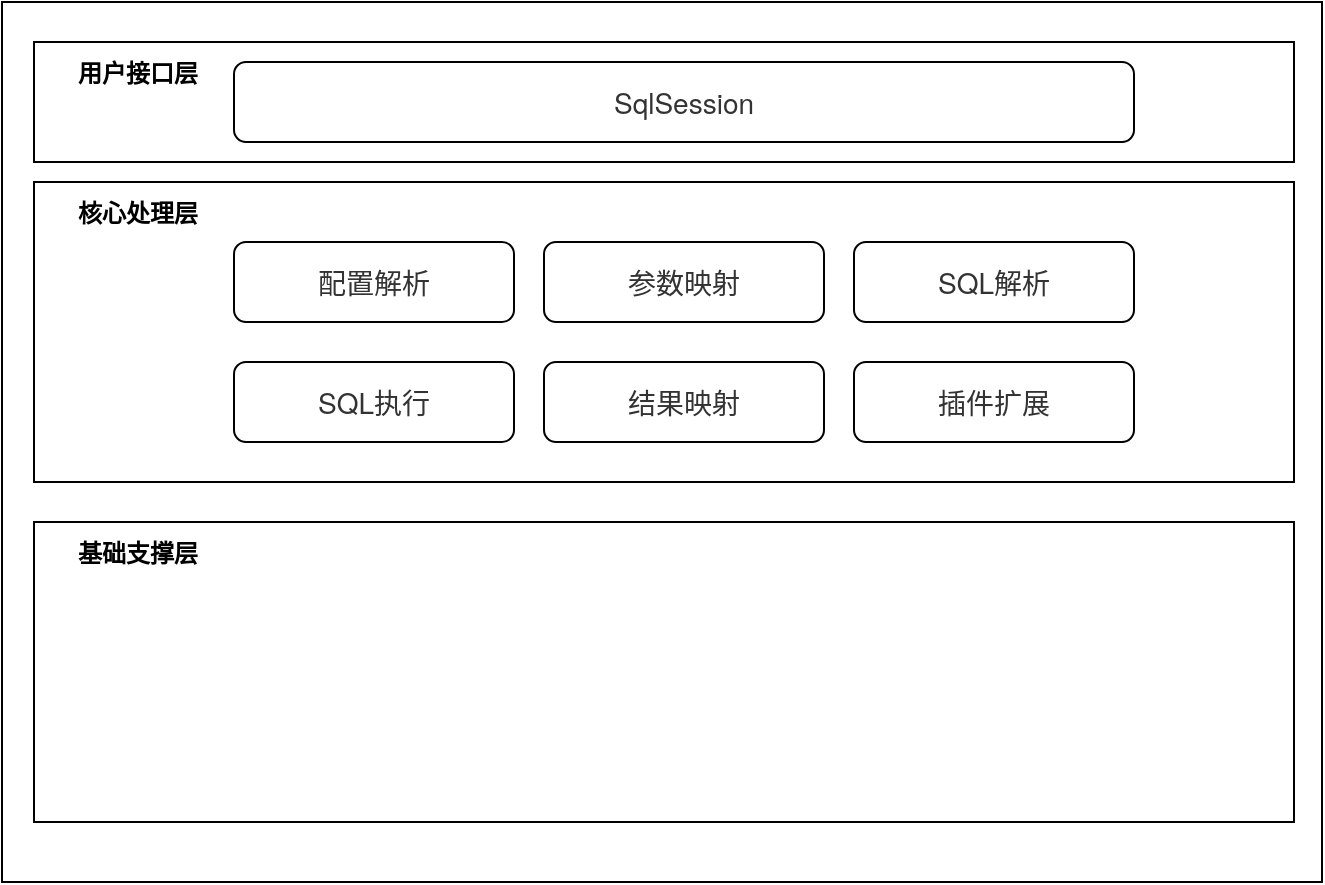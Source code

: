 <mxfile version="20.8.3" type="github">
  <diagram id="Tn6fpoUmPcBdTQ85UgXI" name="第 1 页">
    <mxGraphModel dx="863" dy="584" grid="1" gridSize="10" guides="1" tooltips="1" connect="1" arrows="1" fold="1" page="1" pageScale="1" pageWidth="827" pageHeight="1169" math="0" shadow="0">
      <root>
        <mxCell id="0" />
        <mxCell id="1" parent="0" />
        <mxCell id="XN8lYKCXLgav-Pu1inPw-1" value="" style="rounded=0;whiteSpace=wrap;html=1;" vertex="1" parent="1">
          <mxGeometry x="84" y="70" width="660" height="440" as="geometry" />
        </mxCell>
        <mxCell id="XN8lYKCXLgav-Pu1inPw-4" value="用户接口层" style="rounded=0;whiteSpace=wrap;html=1;align=left;verticalAlign=top;fontStyle=1;spacingTop=2;spacingLeft=20;" vertex="1" parent="1">
          <mxGeometry x="100" y="90" width="630" height="60" as="geometry" />
        </mxCell>
        <mxCell id="XN8lYKCXLgav-Pu1inPw-5" value="核心处理层" style="rounded=0;whiteSpace=wrap;html=1;align=left;verticalAlign=top;fontStyle=1;spacingTop=2;spacingLeft=20;" vertex="1" parent="1">
          <mxGeometry x="100" y="160" width="630" height="150" as="geometry" />
        </mxCell>
        <mxCell id="XN8lYKCXLgav-Pu1inPw-6" value="基础支撑层" style="rounded=0;whiteSpace=wrap;html=1;align=left;verticalAlign=top;fontStyle=1;spacingTop=2;spacingLeft=20;" vertex="1" parent="1">
          <mxGeometry x="100" y="330" width="630" height="150" as="geometry" />
        </mxCell>
        <mxCell id="XN8lYKCXLgav-Pu1inPw-7" value="&lt;span style=&quot;color: rgb(51, 51, 51); font-family: &amp;quot;Helvetica Neue&amp;quot;, Helvetica, Arial, sans-serif; font-size: 14px; text-align: start; background-color: rgb(255, 255, 255);&quot;&gt;SqlSession&lt;/span&gt;" style="rounded=1;whiteSpace=wrap;html=1;" vertex="1" parent="1">
          <mxGeometry x="200" y="100" width="450" height="40" as="geometry" />
        </mxCell>
        <mxCell id="XN8lYKCXLgav-Pu1inPw-8" value="&lt;span style=&quot;color: rgb(51, 51, 51); font-family: &amp;quot;Helvetica Neue&amp;quot;, Helvetica, Arial, sans-serif; font-size: 14px; text-align: start; background-color: rgb(255, 255, 255);&quot;&gt;配置解析&lt;/span&gt;" style="rounded=1;whiteSpace=wrap;html=1;flipH=0;flipV=1;" vertex="1" parent="1">
          <mxGeometry x="200" y="190" width="140" height="40" as="geometry" />
        </mxCell>
        <mxCell id="XN8lYKCXLgav-Pu1inPw-9" value="&lt;span style=&quot;color: rgb(51, 51, 51); font-family: &amp;quot;Helvetica Neue&amp;quot;, Helvetica, Arial, sans-serif; font-size: 14px; text-align: start; background-color: rgb(255, 255, 255);&quot;&gt;SQL执行&lt;/span&gt;" style="rounded=1;whiteSpace=wrap;html=1;flipH=0;flipV=1;" vertex="1" parent="1">
          <mxGeometry x="200" y="250" width="140" height="40" as="geometry" />
        </mxCell>
        <mxCell id="XN8lYKCXLgav-Pu1inPw-10" value="&lt;span style=&quot;color: rgb(51, 51, 51); font-family: &amp;quot;Helvetica Neue&amp;quot;, Helvetica, Arial, sans-serif; font-size: 14px; text-align: start; background-color: rgb(255, 255, 255);&quot;&gt;参数映射&lt;/span&gt;" style="rounded=1;whiteSpace=wrap;html=1;flipH=0;flipV=1;" vertex="1" parent="1">
          <mxGeometry x="355" y="190" width="140" height="40" as="geometry" />
        </mxCell>
        <mxCell id="XN8lYKCXLgav-Pu1inPw-11" value="&lt;span style=&quot;color: rgb(51, 51, 51); font-family: &amp;quot;Helvetica Neue&amp;quot;, Helvetica, Arial, sans-serif; font-size: 14px; text-align: start; background-color: rgb(255, 255, 255);&quot;&gt;SQL解析&lt;/span&gt;" style="rounded=1;whiteSpace=wrap;html=1;flipH=0;flipV=1;" vertex="1" parent="1">
          <mxGeometry x="510" y="190" width="140" height="40" as="geometry" />
        </mxCell>
        <mxCell id="XN8lYKCXLgav-Pu1inPw-12" value="&lt;div style=&quot;text-align: start;&quot;&gt;&lt;font face=&quot;Helvetica Neue, Helvetica, Arial, sans-serif&quot; color=&quot;#333333&quot;&gt;&lt;span style=&quot;font-size: 14px; background-color: rgb(255, 255, 255);&quot;&gt;结果映射&lt;/span&gt;&lt;/font&gt;&lt;/div&gt;" style="rounded=1;whiteSpace=wrap;html=1;flipH=0;flipV=1;" vertex="1" parent="1">
          <mxGeometry x="355" y="250" width="140" height="40" as="geometry" />
        </mxCell>
        <mxCell id="XN8lYKCXLgav-Pu1inPw-13" value="&lt;span style=&quot;color: rgb(51, 51, 51); font-family: &amp;quot;Helvetica Neue&amp;quot;, Helvetica, Arial, sans-serif; font-size: 14px; text-align: start; background-color: rgb(255, 255, 255);&quot;&gt;插件扩展&lt;/span&gt;" style="rounded=1;whiteSpace=wrap;html=1;flipH=0;flipV=1;" vertex="1" parent="1">
          <mxGeometry x="510" y="250" width="140" height="40" as="geometry" />
        </mxCell>
      </root>
    </mxGraphModel>
  </diagram>
</mxfile>
